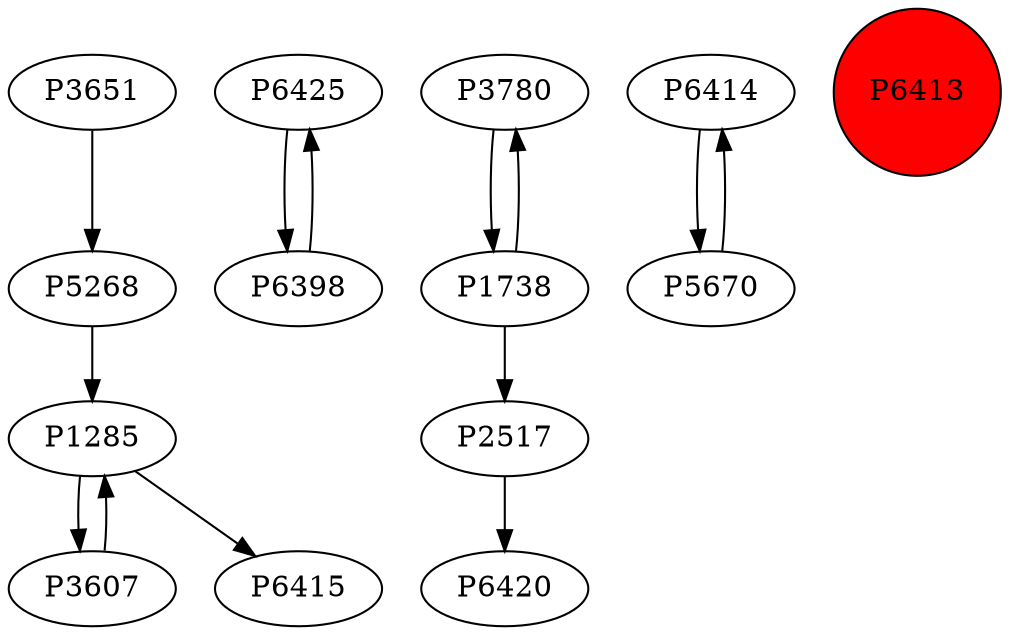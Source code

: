 digraph {
	P1285 -> P3607
	P1285 -> P6415
	P3607 -> P1285
	P6425 -> P6398
	P3780 -> P1738
	P5268 -> P1285
	P3651 -> P5268
	P6414 -> P5670
	P5670 -> P6414
	P1738 -> P2517
	P1738 -> P3780
	P6398 -> P6425
	P2517 -> P6420
	P6413 [shape=circle]
	P6413 [style=filled]
	P6413 [fillcolor=red]
}
